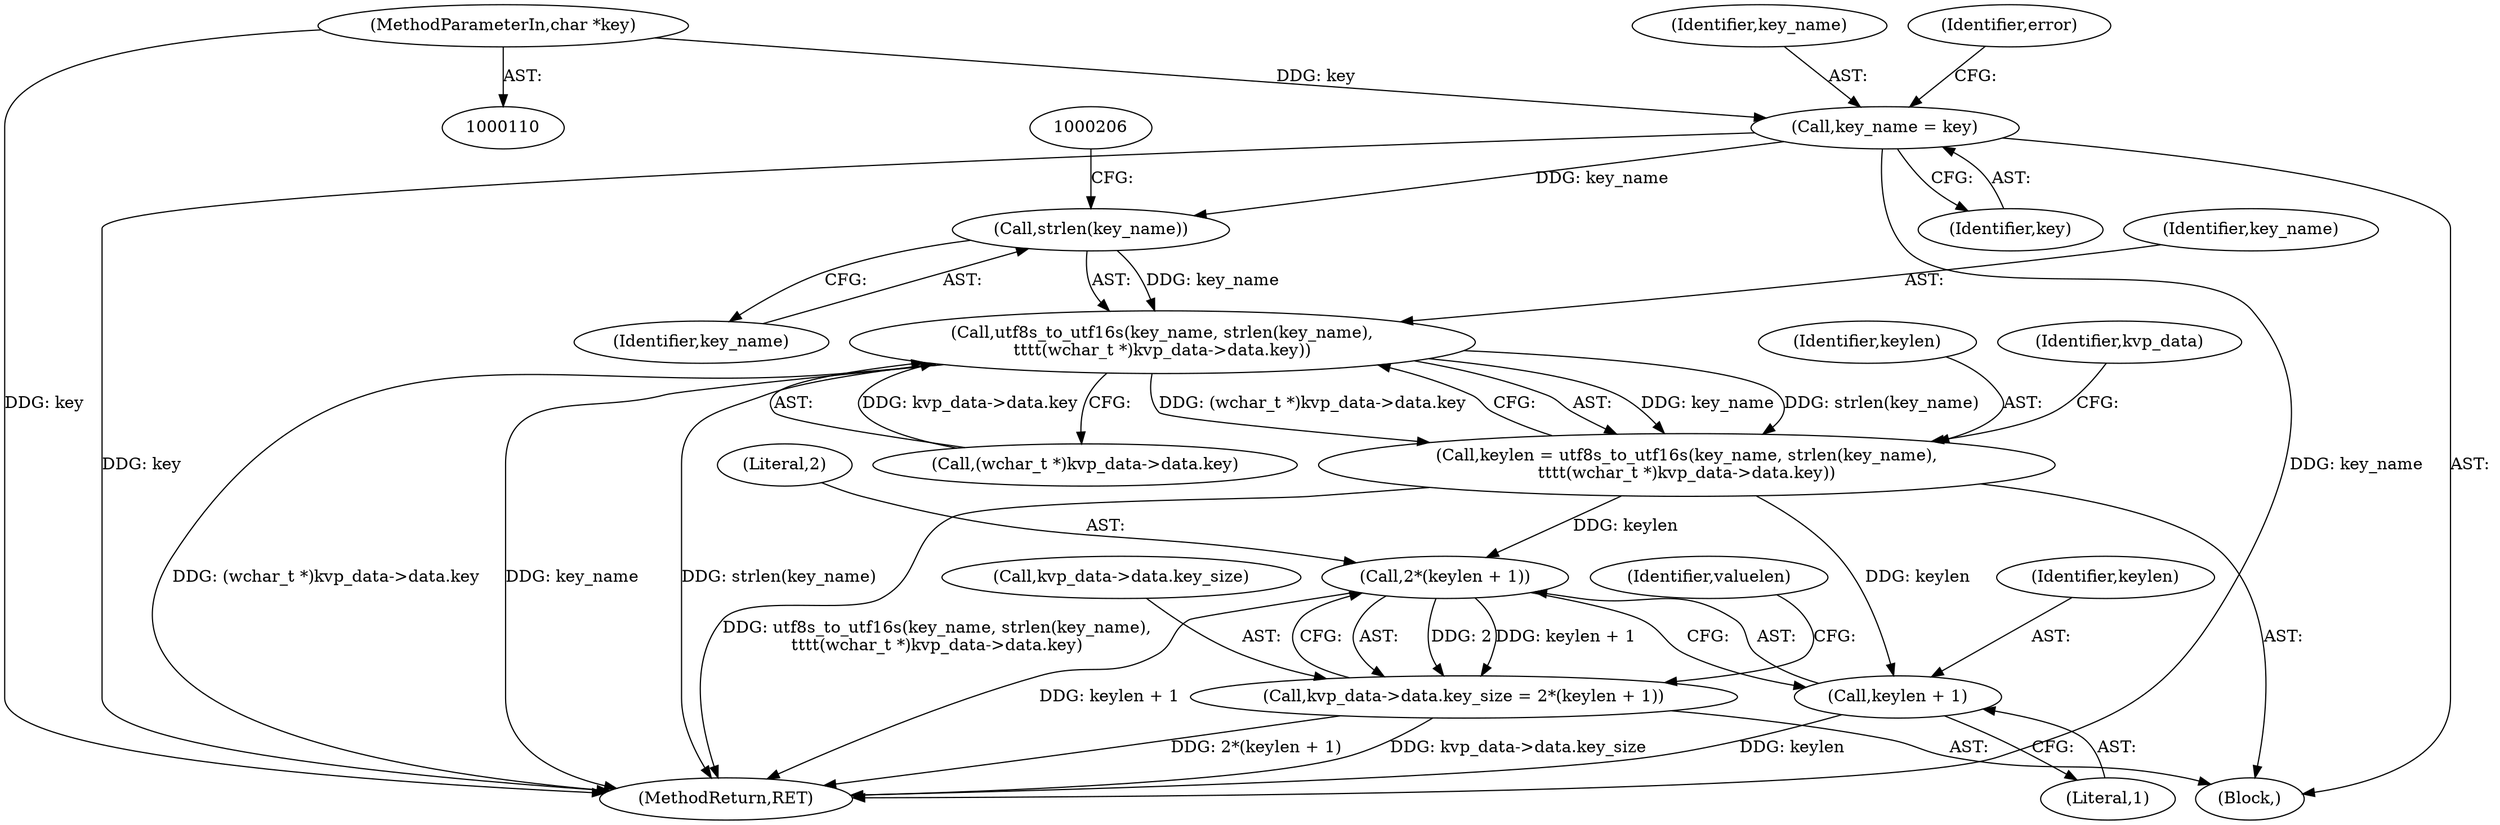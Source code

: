 digraph "0_linux_0720a06a7518c9d0c0125bd5d1f3b6264c55c3dd@API" {
"1000203" [label="(Call,strlen(key_name))"];
"1000187" [label="(Call,key_name = key)"];
"1000111" [label="(MethodParameterIn,char *key)"];
"1000201" [label="(Call,utf8s_to_utf16s(key_name, strlen(key_name),\n\t\t\t\t(wchar_t *)kvp_data->data.key))"];
"1000199" [label="(Call,keylen = utf8s_to_utf16s(key_name, strlen(key_name),\n\t\t\t\t(wchar_t *)kvp_data->data.key))"];
"1000218" [label="(Call,2*(keylen + 1))"];
"1000212" [label="(Call,kvp_data->data.key_size = 2*(keylen + 1))"];
"1000220" [label="(Call,keylen + 1)"];
"1000200" [label="(Identifier,keylen)"];
"1000203" [label="(Call,strlen(key_name))"];
"1000219" [label="(Literal,2)"];
"1000111" [label="(MethodParameterIn,char *key)"];
"1000222" [label="(Literal,1)"];
"1000274" [label="(MethodReturn,RET)"];
"1000202" [label="(Identifier,key_name)"];
"1000221" [label="(Identifier,keylen)"];
"1000220" [label="(Call,keylen + 1)"];
"1000187" [label="(Call,key_name = key)"];
"1000189" [label="(Identifier,key)"];
"1000199" [label="(Call,keylen = utf8s_to_utf16s(key_name, strlen(key_name),\n\t\t\t\t(wchar_t *)kvp_data->data.key))"];
"1000201" [label="(Call,utf8s_to_utf16s(key_name, strlen(key_name),\n\t\t\t\t(wchar_t *)kvp_data->data.key))"];
"1000212" [label="(Call,kvp_data->data.key_size = 2*(keylen + 1))"];
"1000204" [label="(Identifier,key_name)"];
"1000191" [label="(Identifier,error)"];
"1000114" [label="(Block,)"];
"1000224" [label="(Identifier,valuelen)"];
"1000188" [label="(Identifier,key_name)"];
"1000218" [label="(Call,2*(keylen + 1))"];
"1000213" [label="(Call,kvp_data->data.key_size)"];
"1000205" [label="(Call,(wchar_t *)kvp_data->data.key)"];
"1000215" [label="(Identifier,kvp_data)"];
"1000203" -> "1000201"  [label="AST: "];
"1000203" -> "1000204"  [label="CFG: "];
"1000204" -> "1000203"  [label="AST: "];
"1000206" -> "1000203"  [label="CFG: "];
"1000203" -> "1000201"  [label="DDG: key_name"];
"1000187" -> "1000203"  [label="DDG: key_name"];
"1000187" -> "1000114"  [label="AST: "];
"1000187" -> "1000189"  [label="CFG: "];
"1000188" -> "1000187"  [label="AST: "];
"1000189" -> "1000187"  [label="AST: "];
"1000191" -> "1000187"  [label="CFG: "];
"1000187" -> "1000274"  [label="DDG: key_name"];
"1000187" -> "1000274"  [label="DDG: key"];
"1000111" -> "1000187"  [label="DDG: key"];
"1000111" -> "1000110"  [label="AST: "];
"1000111" -> "1000274"  [label="DDG: key"];
"1000201" -> "1000199"  [label="AST: "];
"1000201" -> "1000205"  [label="CFG: "];
"1000202" -> "1000201"  [label="AST: "];
"1000205" -> "1000201"  [label="AST: "];
"1000199" -> "1000201"  [label="CFG: "];
"1000201" -> "1000274"  [label="DDG: key_name"];
"1000201" -> "1000274"  [label="DDG: strlen(key_name)"];
"1000201" -> "1000274"  [label="DDG: (wchar_t *)kvp_data->data.key"];
"1000201" -> "1000199"  [label="DDG: key_name"];
"1000201" -> "1000199"  [label="DDG: strlen(key_name)"];
"1000201" -> "1000199"  [label="DDG: (wchar_t *)kvp_data->data.key"];
"1000205" -> "1000201"  [label="DDG: kvp_data->data.key"];
"1000199" -> "1000114"  [label="AST: "];
"1000200" -> "1000199"  [label="AST: "];
"1000215" -> "1000199"  [label="CFG: "];
"1000199" -> "1000274"  [label="DDG: utf8s_to_utf16s(key_name, strlen(key_name),\n\t\t\t\t(wchar_t *)kvp_data->data.key)"];
"1000199" -> "1000218"  [label="DDG: keylen"];
"1000199" -> "1000220"  [label="DDG: keylen"];
"1000218" -> "1000212"  [label="AST: "];
"1000218" -> "1000220"  [label="CFG: "];
"1000219" -> "1000218"  [label="AST: "];
"1000220" -> "1000218"  [label="AST: "];
"1000212" -> "1000218"  [label="CFG: "];
"1000218" -> "1000274"  [label="DDG: keylen + 1"];
"1000218" -> "1000212"  [label="DDG: 2"];
"1000218" -> "1000212"  [label="DDG: keylen + 1"];
"1000212" -> "1000114"  [label="AST: "];
"1000213" -> "1000212"  [label="AST: "];
"1000224" -> "1000212"  [label="CFG: "];
"1000212" -> "1000274"  [label="DDG: 2*(keylen + 1)"];
"1000212" -> "1000274"  [label="DDG: kvp_data->data.key_size"];
"1000220" -> "1000222"  [label="CFG: "];
"1000221" -> "1000220"  [label="AST: "];
"1000222" -> "1000220"  [label="AST: "];
"1000220" -> "1000274"  [label="DDG: keylen"];
}
